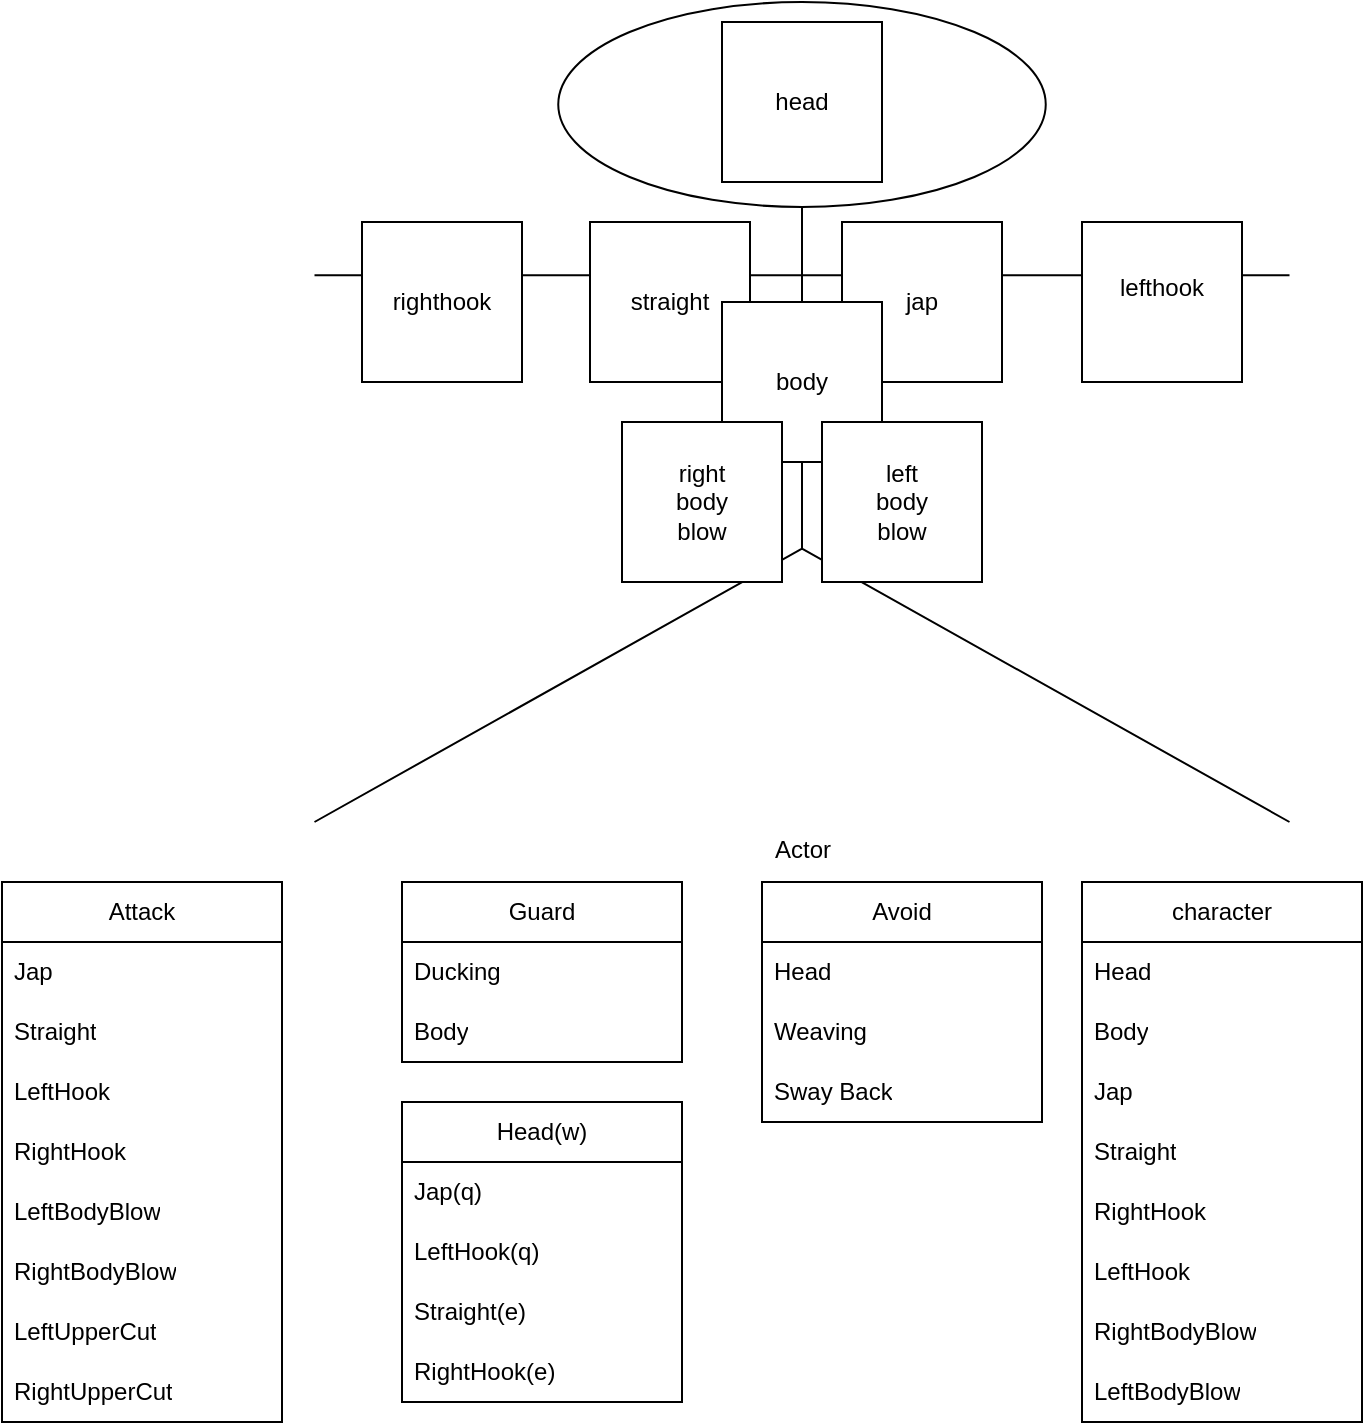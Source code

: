 <mxfile version="24.7.7">
  <diagram name="페이지-1" id="wXJqiaSqQaEmSXFIjcEn">
    <mxGraphModel dx="1050" dy="557" grid="1" gridSize="10" guides="1" tooltips="1" connect="1" arrows="1" fold="1" page="1" pageScale="1" pageWidth="827" pageHeight="1169" math="0" shadow="0">
      <root>
        <mxCell id="0" />
        <mxCell id="1" parent="0" />
        <mxCell id="8F4HeT9pAJKp8JILoCQx-25" value="Actor" style="shape=umlActor;verticalLabelPosition=bottom;verticalAlign=top;html=1;outlineConnect=0;" vertex="1" parent="1">
          <mxGeometry x="196.25" y="40" width="487.5" height="410" as="geometry" />
        </mxCell>
        <mxCell id="8F4HeT9pAJKp8JILoCQx-1" value="head" style="whiteSpace=wrap;html=1;aspect=fixed;" vertex="1" parent="1">
          <mxGeometry x="400" y="50" width="80" height="80" as="geometry" />
        </mxCell>
        <mxCell id="8F4HeT9pAJKp8JILoCQx-2" value="straight" style="whiteSpace=wrap;html=1;aspect=fixed;" vertex="1" parent="1">
          <mxGeometry x="334" y="150" width="80" height="80" as="geometry" />
        </mxCell>
        <mxCell id="8F4HeT9pAJKp8JILoCQx-3" value="jap" style="whiteSpace=wrap;html=1;aspect=fixed;" vertex="1" parent="1">
          <mxGeometry x="460" y="150" width="80" height="80" as="geometry" />
        </mxCell>
        <mxCell id="8F4HeT9pAJKp8JILoCQx-4" value="righthook" style="whiteSpace=wrap;html=1;aspect=fixed;" vertex="1" parent="1">
          <mxGeometry x="220" y="150" width="80" height="80" as="geometry" />
        </mxCell>
        <mxCell id="8F4HeT9pAJKp8JILoCQx-5" value="lefthook&lt;div&gt;&lt;br&gt;&lt;/div&gt;" style="whiteSpace=wrap;html=1;aspect=fixed;" vertex="1" parent="1">
          <mxGeometry x="580" y="150" width="80" height="80" as="geometry" />
        </mxCell>
        <mxCell id="8F4HeT9pAJKp8JILoCQx-6" value="body" style="whiteSpace=wrap;html=1;aspect=fixed;" vertex="1" parent="1">
          <mxGeometry x="400" y="190" width="80" height="80" as="geometry" />
        </mxCell>
        <mxCell id="8F4HeT9pAJKp8JILoCQx-7" value="left&lt;div&gt;body&lt;/div&gt;&lt;div&gt;blow&lt;/div&gt;" style="whiteSpace=wrap;html=1;aspect=fixed;" vertex="1" parent="1">
          <mxGeometry x="450" y="250" width="80" height="80" as="geometry" />
        </mxCell>
        <mxCell id="8F4HeT9pAJKp8JILoCQx-8" value="&lt;div&gt;right&lt;/div&gt;&lt;div&gt;body&lt;/div&gt;&lt;div&gt;blow&lt;/div&gt;" style="whiteSpace=wrap;html=1;aspect=fixed;" vertex="1" parent="1">
          <mxGeometry x="350" y="250" width="80" height="80" as="geometry" />
        </mxCell>
        <mxCell id="8F4HeT9pAJKp8JILoCQx-10" value="Attack" style="swimlane;fontStyle=0;childLayout=stackLayout;horizontal=1;startSize=30;horizontalStack=0;resizeParent=1;resizeParentMax=0;resizeLast=0;collapsible=1;marginBottom=0;whiteSpace=wrap;html=1;" vertex="1" parent="1">
          <mxGeometry x="40" y="480" width="140" height="270" as="geometry" />
        </mxCell>
        <mxCell id="8F4HeT9pAJKp8JILoCQx-12" value="Jap" style="text;strokeColor=none;fillColor=none;align=left;verticalAlign=middle;spacingLeft=4;spacingRight=4;overflow=hidden;points=[[0,0.5],[1,0.5]];portConstraint=eastwest;rotatable=0;whiteSpace=wrap;html=1;" vertex="1" parent="8F4HeT9pAJKp8JILoCQx-10">
          <mxGeometry y="30" width="140" height="30" as="geometry" />
        </mxCell>
        <mxCell id="8F4HeT9pAJKp8JILoCQx-13" value="Straight" style="text;strokeColor=none;fillColor=none;align=left;verticalAlign=middle;spacingLeft=4;spacingRight=4;overflow=hidden;points=[[0,0.5],[1,0.5]];portConstraint=eastwest;rotatable=0;whiteSpace=wrap;html=1;" vertex="1" parent="8F4HeT9pAJKp8JILoCQx-10">
          <mxGeometry y="60" width="140" height="30" as="geometry" />
        </mxCell>
        <mxCell id="8F4HeT9pAJKp8JILoCQx-14" value="LeftHook" style="text;strokeColor=none;fillColor=none;align=left;verticalAlign=middle;spacingLeft=4;spacingRight=4;overflow=hidden;points=[[0,0.5],[1,0.5]];portConstraint=eastwest;rotatable=0;whiteSpace=wrap;html=1;" vertex="1" parent="8F4HeT9pAJKp8JILoCQx-10">
          <mxGeometry y="90" width="140" height="30" as="geometry" />
        </mxCell>
        <mxCell id="8F4HeT9pAJKp8JILoCQx-15" value="RightHook" style="text;strokeColor=none;fillColor=none;align=left;verticalAlign=middle;spacingLeft=4;spacingRight=4;overflow=hidden;points=[[0,0.5],[1,0.5]];portConstraint=eastwest;rotatable=0;whiteSpace=wrap;html=1;" vertex="1" parent="8F4HeT9pAJKp8JILoCQx-10">
          <mxGeometry y="120" width="140" height="30" as="geometry" />
        </mxCell>
        <mxCell id="8F4HeT9pAJKp8JILoCQx-16" value="LeftBodyBlow" style="text;strokeColor=none;fillColor=none;align=left;verticalAlign=middle;spacingLeft=4;spacingRight=4;overflow=hidden;points=[[0,0.5],[1,0.5]];portConstraint=eastwest;rotatable=0;whiteSpace=wrap;html=1;" vertex="1" parent="8F4HeT9pAJKp8JILoCQx-10">
          <mxGeometry y="150" width="140" height="30" as="geometry" />
        </mxCell>
        <mxCell id="8F4HeT9pAJKp8JILoCQx-17" value="RightBodyBlow" style="text;strokeColor=none;fillColor=none;align=left;verticalAlign=middle;spacingLeft=4;spacingRight=4;overflow=hidden;points=[[0,0.5],[1,0.5]];portConstraint=eastwest;rotatable=0;whiteSpace=wrap;html=1;" vertex="1" parent="8F4HeT9pAJKp8JILoCQx-10">
          <mxGeometry y="180" width="140" height="30" as="geometry" />
        </mxCell>
        <mxCell id="8F4HeT9pAJKp8JILoCQx-26" value="LeftUpperCut" style="text;strokeColor=none;fillColor=none;align=left;verticalAlign=middle;spacingLeft=4;spacingRight=4;overflow=hidden;points=[[0,0.5],[1,0.5]];portConstraint=eastwest;rotatable=0;whiteSpace=wrap;html=1;" vertex="1" parent="8F4HeT9pAJKp8JILoCQx-10">
          <mxGeometry y="210" width="140" height="30" as="geometry" />
        </mxCell>
        <mxCell id="8F4HeT9pAJKp8JILoCQx-27" value="RightUpperCut" style="text;strokeColor=none;fillColor=none;align=left;verticalAlign=middle;spacingLeft=4;spacingRight=4;overflow=hidden;points=[[0,0.5],[1,0.5]];portConstraint=eastwest;rotatable=0;whiteSpace=wrap;html=1;" vertex="1" parent="8F4HeT9pAJKp8JILoCQx-10">
          <mxGeometry y="240" width="140" height="30" as="geometry" />
        </mxCell>
        <mxCell id="8F4HeT9pAJKp8JILoCQx-28" value="Guard" style="swimlane;fontStyle=0;childLayout=stackLayout;horizontal=1;startSize=30;horizontalStack=0;resizeParent=1;resizeParentMax=0;resizeLast=0;collapsible=1;marginBottom=0;whiteSpace=wrap;html=1;" vertex="1" parent="1">
          <mxGeometry x="240" y="480" width="140" height="90" as="geometry" />
        </mxCell>
        <mxCell id="8F4HeT9pAJKp8JILoCQx-33" value="Ducking" style="text;strokeColor=none;fillColor=none;align=left;verticalAlign=middle;spacingLeft=4;spacingRight=4;overflow=hidden;points=[[0,0.5],[1,0.5]];portConstraint=eastwest;rotatable=0;whiteSpace=wrap;html=1;" vertex="1" parent="8F4HeT9pAJKp8JILoCQx-28">
          <mxGeometry y="30" width="140" height="30" as="geometry" />
        </mxCell>
        <mxCell id="8F4HeT9pAJKp8JILoCQx-30" value="Body" style="text;strokeColor=none;fillColor=none;align=left;verticalAlign=middle;spacingLeft=4;spacingRight=4;overflow=hidden;points=[[0,0.5],[1,0.5]];portConstraint=eastwest;rotatable=0;whiteSpace=wrap;html=1;" vertex="1" parent="8F4HeT9pAJKp8JILoCQx-28">
          <mxGeometry y="60" width="140" height="30" as="geometry" />
        </mxCell>
        <mxCell id="8F4HeT9pAJKp8JILoCQx-32" value="Avoid" style="swimlane;fontStyle=0;childLayout=stackLayout;horizontal=1;startSize=30;horizontalStack=0;resizeParent=1;resizeParentMax=0;resizeLast=0;collapsible=1;marginBottom=0;whiteSpace=wrap;html=1;" vertex="1" parent="1">
          <mxGeometry x="420" y="480" width="140" height="120" as="geometry" />
        </mxCell>
        <mxCell id="8F4HeT9pAJKp8JILoCQx-29" value="Head" style="text;strokeColor=none;fillColor=none;align=left;verticalAlign=middle;spacingLeft=4;spacingRight=4;overflow=hidden;points=[[0,0.5],[1,0.5]];portConstraint=eastwest;rotatable=0;whiteSpace=wrap;html=1;" vertex="1" parent="8F4HeT9pAJKp8JILoCQx-32">
          <mxGeometry y="30" width="140" height="30" as="geometry" />
        </mxCell>
        <mxCell id="8F4HeT9pAJKp8JILoCQx-34" value="Weaving" style="text;strokeColor=none;fillColor=none;align=left;verticalAlign=middle;spacingLeft=4;spacingRight=4;overflow=hidden;points=[[0,0.5],[1,0.5]];portConstraint=eastwest;rotatable=0;whiteSpace=wrap;html=1;" vertex="1" parent="8F4HeT9pAJKp8JILoCQx-32">
          <mxGeometry y="60" width="140" height="30" as="geometry" />
        </mxCell>
        <mxCell id="8F4HeT9pAJKp8JILoCQx-35" value="Sway Back" style="text;strokeColor=none;fillColor=none;align=left;verticalAlign=middle;spacingLeft=4;spacingRight=4;overflow=hidden;points=[[0,0.5],[1,0.5]];portConstraint=eastwest;rotatable=0;whiteSpace=wrap;html=1;" vertex="1" parent="8F4HeT9pAJKp8JILoCQx-32">
          <mxGeometry y="90" width="140" height="30" as="geometry" />
        </mxCell>
        <mxCell id="8F4HeT9pAJKp8JILoCQx-38" value="Head(w)" style="swimlane;fontStyle=0;childLayout=stackLayout;horizontal=1;startSize=30;horizontalStack=0;resizeParent=1;resizeParentMax=0;resizeLast=0;collapsible=1;marginBottom=0;whiteSpace=wrap;html=1;" vertex="1" parent="1">
          <mxGeometry x="240" y="590" width="140" height="150" as="geometry" />
        </mxCell>
        <mxCell id="8F4HeT9pAJKp8JILoCQx-39" value="Jap(q)" style="text;strokeColor=none;fillColor=none;align=left;verticalAlign=middle;spacingLeft=4;spacingRight=4;overflow=hidden;points=[[0,0.5],[1,0.5]];portConstraint=eastwest;rotatable=0;whiteSpace=wrap;html=1;" vertex="1" parent="8F4HeT9pAJKp8JILoCQx-38">
          <mxGeometry y="30" width="140" height="30" as="geometry" />
        </mxCell>
        <mxCell id="8F4HeT9pAJKp8JILoCQx-42" value="LeftHook(q)" style="text;strokeColor=none;fillColor=none;align=left;verticalAlign=middle;spacingLeft=4;spacingRight=4;overflow=hidden;points=[[0,0.5],[1,0.5]];portConstraint=eastwest;rotatable=0;whiteSpace=wrap;html=1;" vertex="1" parent="8F4HeT9pAJKp8JILoCQx-38">
          <mxGeometry y="60" width="140" height="30" as="geometry" />
        </mxCell>
        <mxCell id="8F4HeT9pAJKp8JILoCQx-40" value="Straight(e)" style="text;strokeColor=none;fillColor=none;align=left;verticalAlign=middle;spacingLeft=4;spacingRight=4;overflow=hidden;points=[[0,0.5],[1,0.5]];portConstraint=eastwest;rotatable=0;whiteSpace=wrap;html=1;" vertex="1" parent="8F4HeT9pAJKp8JILoCQx-38">
          <mxGeometry y="90" width="140" height="30" as="geometry" />
        </mxCell>
        <mxCell id="8F4HeT9pAJKp8JILoCQx-43" value="RightHook(e)" style="text;strokeColor=none;fillColor=none;align=left;verticalAlign=middle;spacingLeft=4;spacingRight=4;overflow=hidden;points=[[0,0.5],[1,0.5]];portConstraint=eastwest;rotatable=0;whiteSpace=wrap;html=1;" vertex="1" parent="8F4HeT9pAJKp8JILoCQx-38">
          <mxGeometry y="120" width="140" height="30" as="geometry" />
        </mxCell>
        <mxCell id="8F4HeT9pAJKp8JILoCQx-44" value="character" style="swimlane;fontStyle=0;childLayout=stackLayout;horizontal=1;startSize=30;horizontalStack=0;resizeParent=1;resizeParentMax=0;resizeLast=0;collapsible=1;marginBottom=0;whiteSpace=wrap;html=1;" vertex="1" parent="1">
          <mxGeometry x="580" y="480" width="140" height="270" as="geometry" />
        </mxCell>
        <mxCell id="8F4HeT9pAJKp8JILoCQx-45" value="Head" style="text;strokeColor=none;fillColor=none;align=left;verticalAlign=middle;spacingLeft=4;spacingRight=4;overflow=hidden;points=[[0,0.5],[1,0.5]];portConstraint=eastwest;rotatable=0;whiteSpace=wrap;html=1;" vertex="1" parent="8F4HeT9pAJKp8JILoCQx-44">
          <mxGeometry y="30" width="140" height="30" as="geometry" />
        </mxCell>
        <mxCell id="8F4HeT9pAJKp8JILoCQx-46" value="Body" style="text;strokeColor=none;fillColor=none;align=left;verticalAlign=middle;spacingLeft=4;spacingRight=4;overflow=hidden;points=[[0,0.5],[1,0.5]];portConstraint=eastwest;rotatable=0;whiteSpace=wrap;html=1;" vertex="1" parent="8F4HeT9pAJKp8JILoCQx-44">
          <mxGeometry y="60" width="140" height="30" as="geometry" />
        </mxCell>
        <mxCell id="8F4HeT9pAJKp8JILoCQx-48" value="Jap" style="text;strokeColor=none;fillColor=none;align=left;verticalAlign=middle;spacingLeft=4;spacingRight=4;overflow=hidden;points=[[0,0.5],[1,0.5]];portConstraint=eastwest;rotatable=0;whiteSpace=wrap;html=1;" vertex="1" parent="8F4HeT9pAJKp8JILoCQx-44">
          <mxGeometry y="90" width="140" height="30" as="geometry" />
        </mxCell>
        <mxCell id="8F4HeT9pAJKp8JILoCQx-47" value="Straight" style="text;strokeColor=none;fillColor=none;align=left;verticalAlign=middle;spacingLeft=4;spacingRight=4;overflow=hidden;points=[[0,0.5],[1,0.5]];portConstraint=eastwest;rotatable=0;whiteSpace=wrap;html=1;" vertex="1" parent="8F4HeT9pAJKp8JILoCQx-44">
          <mxGeometry y="120" width="140" height="30" as="geometry" />
        </mxCell>
        <mxCell id="8F4HeT9pAJKp8JILoCQx-50" value="RightHook" style="text;strokeColor=none;fillColor=none;align=left;verticalAlign=middle;spacingLeft=4;spacingRight=4;overflow=hidden;points=[[0,0.5],[1,0.5]];portConstraint=eastwest;rotatable=0;whiteSpace=wrap;html=1;" vertex="1" parent="8F4HeT9pAJKp8JILoCQx-44">
          <mxGeometry y="150" width="140" height="30" as="geometry" />
        </mxCell>
        <mxCell id="8F4HeT9pAJKp8JILoCQx-49" value="LeftHook" style="text;strokeColor=none;fillColor=none;align=left;verticalAlign=middle;spacingLeft=4;spacingRight=4;overflow=hidden;points=[[0,0.5],[1,0.5]];portConstraint=eastwest;rotatable=0;whiteSpace=wrap;html=1;" vertex="1" parent="8F4HeT9pAJKp8JILoCQx-44">
          <mxGeometry y="180" width="140" height="30" as="geometry" />
        </mxCell>
        <mxCell id="8F4HeT9pAJKp8JILoCQx-52" value="RightBodyBlow" style="text;strokeColor=none;fillColor=none;align=left;verticalAlign=middle;spacingLeft=4;spacingRight=4;overflow=hidden;points=[[0,0.5],[1,0.5]];portConstraint=eastwest;rotatable=0;whiteSpace=wrap;html=1;" vertex="1" parent="8F4HeT9pAJKp8JILoCQx-44">
          <mxGeometry y="210" width="140" height="30" as="geometry" />
        </mxCell>
        <mxCell id="8F4HeT9pAJKp8JILoCQx-51" value="LeftBodyBlow" style="text;strokeColor=none;fillColor=none;align=left;verticalAlign=middle;spacingLeft=4;spacingRight=4;overflow=hidden;points=[[0,0.5],[1,0.5]];portConstraint=eastwest;rotatable=0;whiteSpace=wrap;html=1;" vertex="1" parent="8F4HeT9pAJKp8JILoCQx-44">
          <mxGeometry y="240" width="140" height="30" as="geometry" />
        </mxCell>
      </root>
    </mxGraphModel>
  </diagram>
</mxfile>
